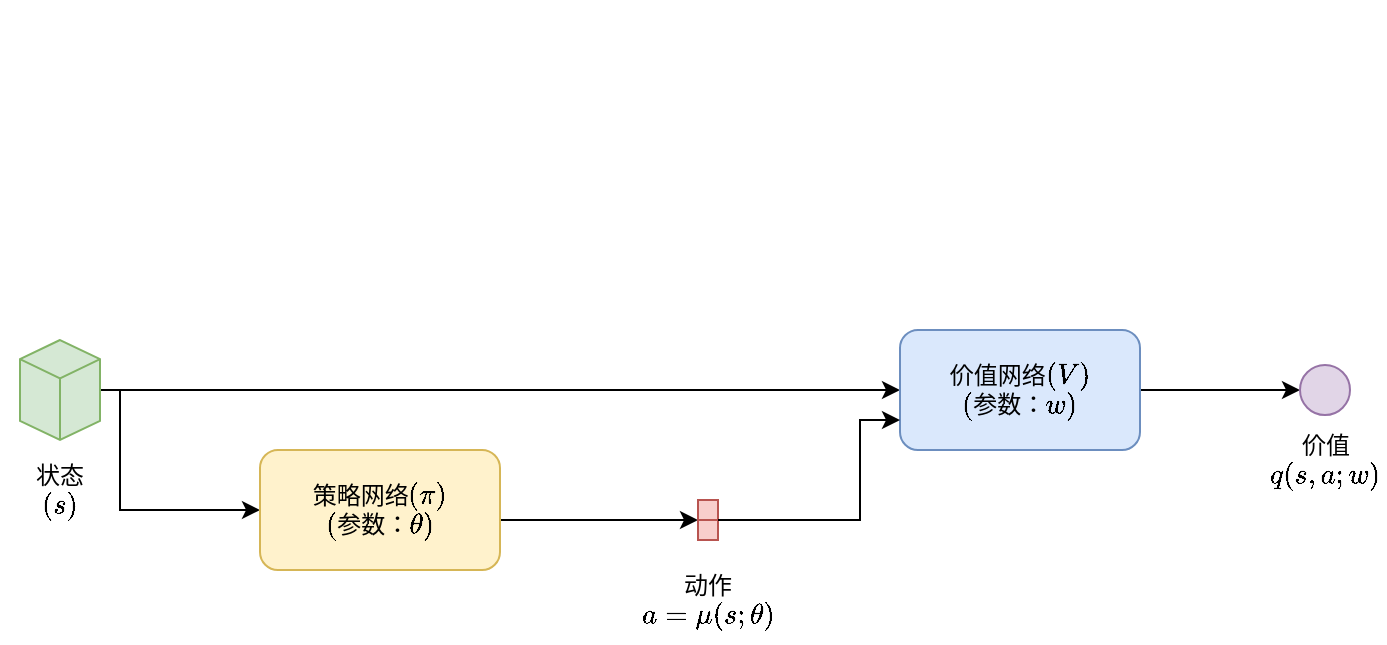 <mxfile version="22.1.11" type="github">
  <diagram name="第 1 页" id="Ox6YS5sqS8xHhFe-btTb">
    <mxGraphModel dx="988" dy="623" grid="1" gridSize="10" guides="1" tooltips="1" connect="1" arrows="1" fold="1" page="1" pageScale="1" pageWidth="827" pageHeight="1169" math="1" shadow="0">
      <root>
        <mxCell id="0" />
        <mxCell id="1" parent="0" />
        <mxCell id="s_Efxh1WzK4Le9QWdj7C-2" style="edgeStyle=orthogonalEdgeStyle;rounded=0;orthogonalLoop=1;jettySize=auto;html=1;entryX=0;entryY=0.5;entryDx=0;entryDy=0;" edge="1" parent="1" source="s_Efxh1WzK4Le9QWdj7C-4" target="s_Efxh1WzK4Le9QWdj7C-12">
          <mxGeometry relative="1" as="geometry">
            <Array as="points">
              <mxPoint x="380" y="265" />
              <mxPoint x="380" y="265" />
            </Array>
          </mxGeometry>
        </mxCell>
        <mxCell id="s_Efxh1WzK4Le9QWdj7C-3" style="edgeStyle=orthogonalEdgeStyle;rounded=0;orthogonalLoop=1;jettySize=auto;html=1;entryX=0;entryY=0.5;entryDx=0;entryDy=0;" edge="1" parent="1" source="s_Efxh1WzK4Le9QWdj7C-4" target="s_Efxh1WzK4Le9QWdj7C-7">
          <mxGeometry relative="1" as="geometry">
            <Array as="points">
              <mxPoint x="90" y="265" />
              <mxPoint x="90" y="325" />
            </Array>
          </mxGeometry>
        </mxCell>
        <mxCell id="s_Efxh1WzK4Le9QWdj7C-4" value="" style="html=1;shape=mxgraph.basic.isocube;isoAngle=15;flipH=1;flipV=0;fillColor=#d5e8d4;strokeColor=#82b366;" vertex="1" parent="1">
          <mxGeometry x="40" y="240" width="40" height="50" as="geometry" />
        </mxCell>
        <mxCell id="s_Efxh1WzK4Le9QWdj7C-5" value="&lt;div&gt;状态&lt;/div&gt;&lt;div&gt;`(s)`&lt;br&gt;&lt;/div&gt;" style="text;strokeColor=none;align=center;fillColor=none;html=1;verticalAlign=middle;whiteSpace=wrap;rounded=0;" vertex="1" parent="1">
          <mxGeometry x="30" y="300" width="60" height="30" as="geometry" />
        </mxCell>
        <mxCell id="s_Efxh1WzK4Le9QWdj7C-6" style="edgeStyle=orthogonalEdgeStyle;rounded=0;orthogonalLoop=1;jettySize=auto;html=1;entryX=0;entryY=0;entryDx=0;entryDy=0;" edge="1" parent="1" source="s_Efxh1WzK4Le9QWdj7C-7" target="s_Efxh1WzK4Le9QWdj7C-10">
          <mxGeometry relative="1" as="geometry">
            <Array as="points">
              <mxPoint x="370" y="330" />
              <mxPoint x="370" y="330" />
            </Array>
          </mxGeometry>
        </mxCell>
        <mxCell id="s_Efxh1WzK4Le9QWdj7C-7" value="&lt;div&gt;策略网络`(\pi)`&lt;/div&gt;&lt;div&gt;`(参数：\theta)`&lt;br&gt;&lt;/div&gt;" style="rounded=1;whiteSpace=wrap;html=1;fillColor=#fff2cc;strokeColor=#d6b656;" vertex="1" parent="1">
          <mxGeometry x="160" y="295" width="120" height="60" as="geometry" />
        </mxCell>
        <mxCell id="s_Efxh1WzK4Le9QWdj7C-8" value="" style="group" vertex="1" connectable="0" parent="1">
          <mxGeometry x="379" y="320" width="10" height="20" as="geometry" />
        </mxCell>
        <mxCell id="s_Efxh1WzK4Le9QWdj7C-9" value="" style="rounded=0;whiteSpace=wrap;html=1;fillColor=#f8cecc;strokeColor=#b85450;" vertex="1" parent="s_Efxh1WzK4Le9QWdj7C-8">
          <mxGeometry width="10" height="10" as="geometry" />
        </mxCell>
        <mxCell id="s_Efxh1WzK4Le9QWdj7C-10" value="" style="rounded=0;whiteSpace=wrap;html=1;fillColor=#f8cecc;strokeColor=#b85450;" vertex="1" parent="s_Efxh1WzK4Le9QWdj7C-8">
          <mxGeometry y="10" width="10" height="10" as="geometry" />
        </mxCell>
        <mxCell id="s_Efxh1WzK4Le9QWdj7C-11" style="edgeStyle=orthogonalEdgeStyle;rounded=0;orthogonalLoop=1;jettySize=auto;html=1;entryX=0;entryY=0.5;entryDx=0;entryDy=0;" edge="1" parent="1" source="s_Efxh1WzK4Le9QWdj7C-12" target="s_Efxh1WzK4Le9QWdj7C-15">
          <mxGeometry relative="1" as="geometry" />
        </mxCell>
        <mxCell id="s_Efxh1WzK4Le9QWdj7C-12" value="&lt;div&gt;价值网络`(V)`&lt;/div&gt;&lt;div&gt;`(参数：w)`&lt;br&gt;&lt;/div&gt;" style="rounded=1;whiteSpace=wrap;html=1;fillColor=#dae8fc;strokeColor=#6c8ebf;" vertex="1" parent="1">
          <mxGeometry x="480" y="235" width="120" height="60" as="geometry" />
        </mxCell>
        <mxCell id="s_Efxh1WzK4Le9QWdj7C-13" style="edgeStyle=orthogonalEdgeStyle;rounded=0;orthogonalLoop=1;jettySize=auto;html=1;exitX=1;exitY=0;exitDx=0;exitDy=0;entryX=0;entryY=0.75;entryDx=0;entryDy=0;" edge="1" parent="1" source="s_Efxh1WzK4Le9QWdj7C-10" target="s_Efxh1WzK4Le9QWdj7C-12">
          <mxGeometry relative="1" as="geometry">
            <Array as="points">
              <mxPoint x="460" y="330" />
              <mxPoint x="460" y="280" />
            </Array>
          </mxGeometry>
        </mxCell>
        <mxCell id="s_Efxh1WzK4Le9QWdj7C-14" value="&lt;div&gt;动作&lt;br&gt;&lt;/div&gt;&lt;div&gt;`a = \mu(s;\theta)`&lt;/div&gt;" style="text;strokeColor=none;align=center;fillColor=none;html=1;verticalAlign=middle;whiteSpace=wrap;rounded=0;" vertex="1" parent="1">
          <mxGeometry x="354" y="355" width="60" height="30" as="geometry" />
        </mxCell>
        <mxCell id="s_Efxh1WzK4Le9QWdj7C-15" value="" style="ellipse;whiteSpace=wrap;html=1;aspect=fixed;fillColor=#e1d5e7;strokeColor=#9673a6;" vertex="1" parent="1">
          <mxGeometry x="680" y="252.5" width="25" height="25" as="geometry" />
        </mxCell>
        <mxCell id="s_Efxh1WzK4Le9QWdj7C-16" value="&lt;div&gt;价值&lt;/div&gt;&lt;div&gt;`q(s,a;w)`&lt;br&gt;&lt;/div&gt;" style="text;strokeColor=none;align=center;fillColor=none;html=1;verticalAlign=middle;whiteSpace=wrap;rounded=0;" vertex="1" parent="1">
          <mxGeometry x="662.5" y="285" width="60" height="30" as="geometry" />
        </mxCell>
        <mxCell id="s_Efxh1WzK4Le9QWdj7C-17" value="&amp;nbsp;" style="text;whiteSpace=wrap;html=1;" vertex="1" parent="1">
          <mxGeometry x="230" y="300" width="40" height="40" as="geometry" />
        </mxCell>
        <mxCell id="s_Efxh1WzK4Le9QWdj7C-18" value="&amp;nbsp;" style="text;whiteSpace=wrap;html=1;" vertex="1" parent="1">
          <mxGeometry x="210" y="70" width="40" height="40" as="geometry" />
        </mxCell>
        <mxCell id="s_Efxh1WzK4Le9QWdj7C-19" value="&amp;nbsp;" style="text;whiteSpace=wrap;html=1;" vertex="1" parent="1">
          <mxGeometry x="220" y="200" width="40" height="40" as="geometry" />
        </mxCell>
      </root>
    </mxGraphModel>
  </diagram>
</mxfile>
